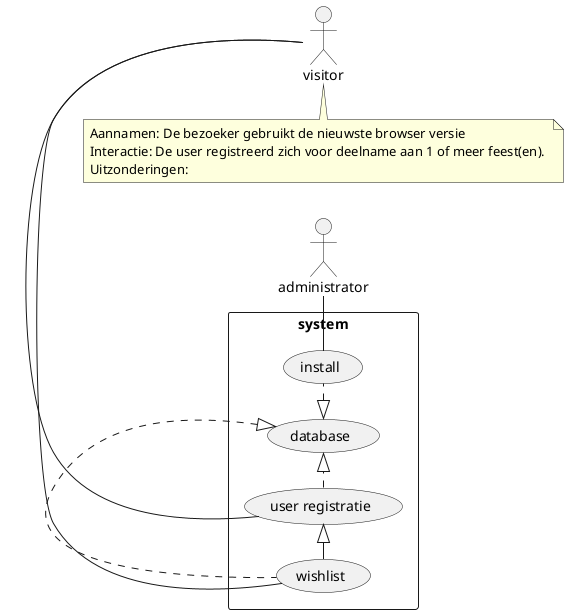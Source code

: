 @startuml
left to right direction
skinparam packageStyle rectangle
    actor administrator
    actor visitor
    
rectangle system{
    (database) <|. (install)
    administrator - (install)
    (user registratie) .|>  (database)
    visitor - (user registratie)
    visitor - (wishlist)
    (wishlist) -|> (user registratie)
    (database) <|. (wishlist)
}
note bottom of visitor
    Aannamen: De bezoeker gebruikt de nieuwste browser versie
    Interactie: De user registreerd zich voor deelname aan 1 of meer feest(en). 
    Uitzonderingen:
end note
@enduml

